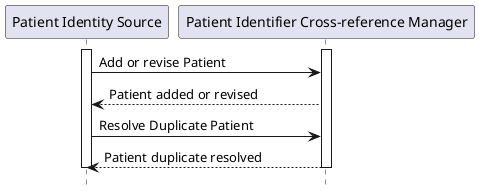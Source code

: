 @startuml

hide footbox
participant "Patient Identity Source" as PatientIdentitySource
participant "Patient Identifier Cross-reference Manager" as PatientIdentifierCrossReferenceManager
activate "PatientIdentitySource"
activate "PatientIdentifierCrossReferenceManager"
"PatientIdentitySource" -> "PatientIdentifierCrossReferenceManager" : Add or revise Patient
"PatientIdentifierCrossReferenceManager" --> "PatientIdentitySource" : Patient added or revised
"PatientIdentitySource" -> "PatientIdentifierCrossReferenceManager" : Resolve Duplicate Patient
"PatientIdentifierCrossReferenceManager" --> "PatientIdentitySource" : Patient duplicate resolved
deactivate "PatientIdentitySource"
deactivate "PatientIdentifierCrossReferenceManager"

@enduml 